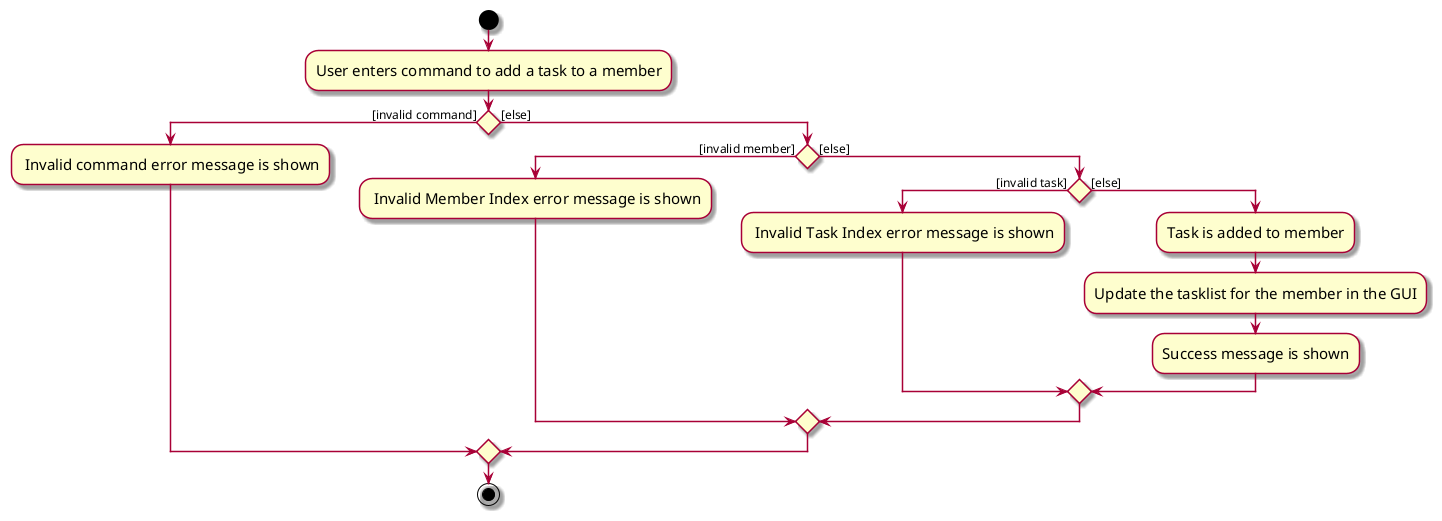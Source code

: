 @startuml
skin rose
skinparam ActivityFontSize 15
skinparam ArrowFontSize 12
start
:User enters command to add a task to a member;

if () then ([invalid command])
    : Invalid command error message is shown;
else ([else])
    if () then ([invalid member])
        : Invalid Member Index error message is shown;
    else ([else])
        if () then ([invalid task])
            : Invalid Task Index error message is shown;
        else ([else])
            :Task is added to member;
            :Update the tasklist for the member in the GUI;
            :Success message is shown;
           endif
    endif
endif
stop
@enduml
